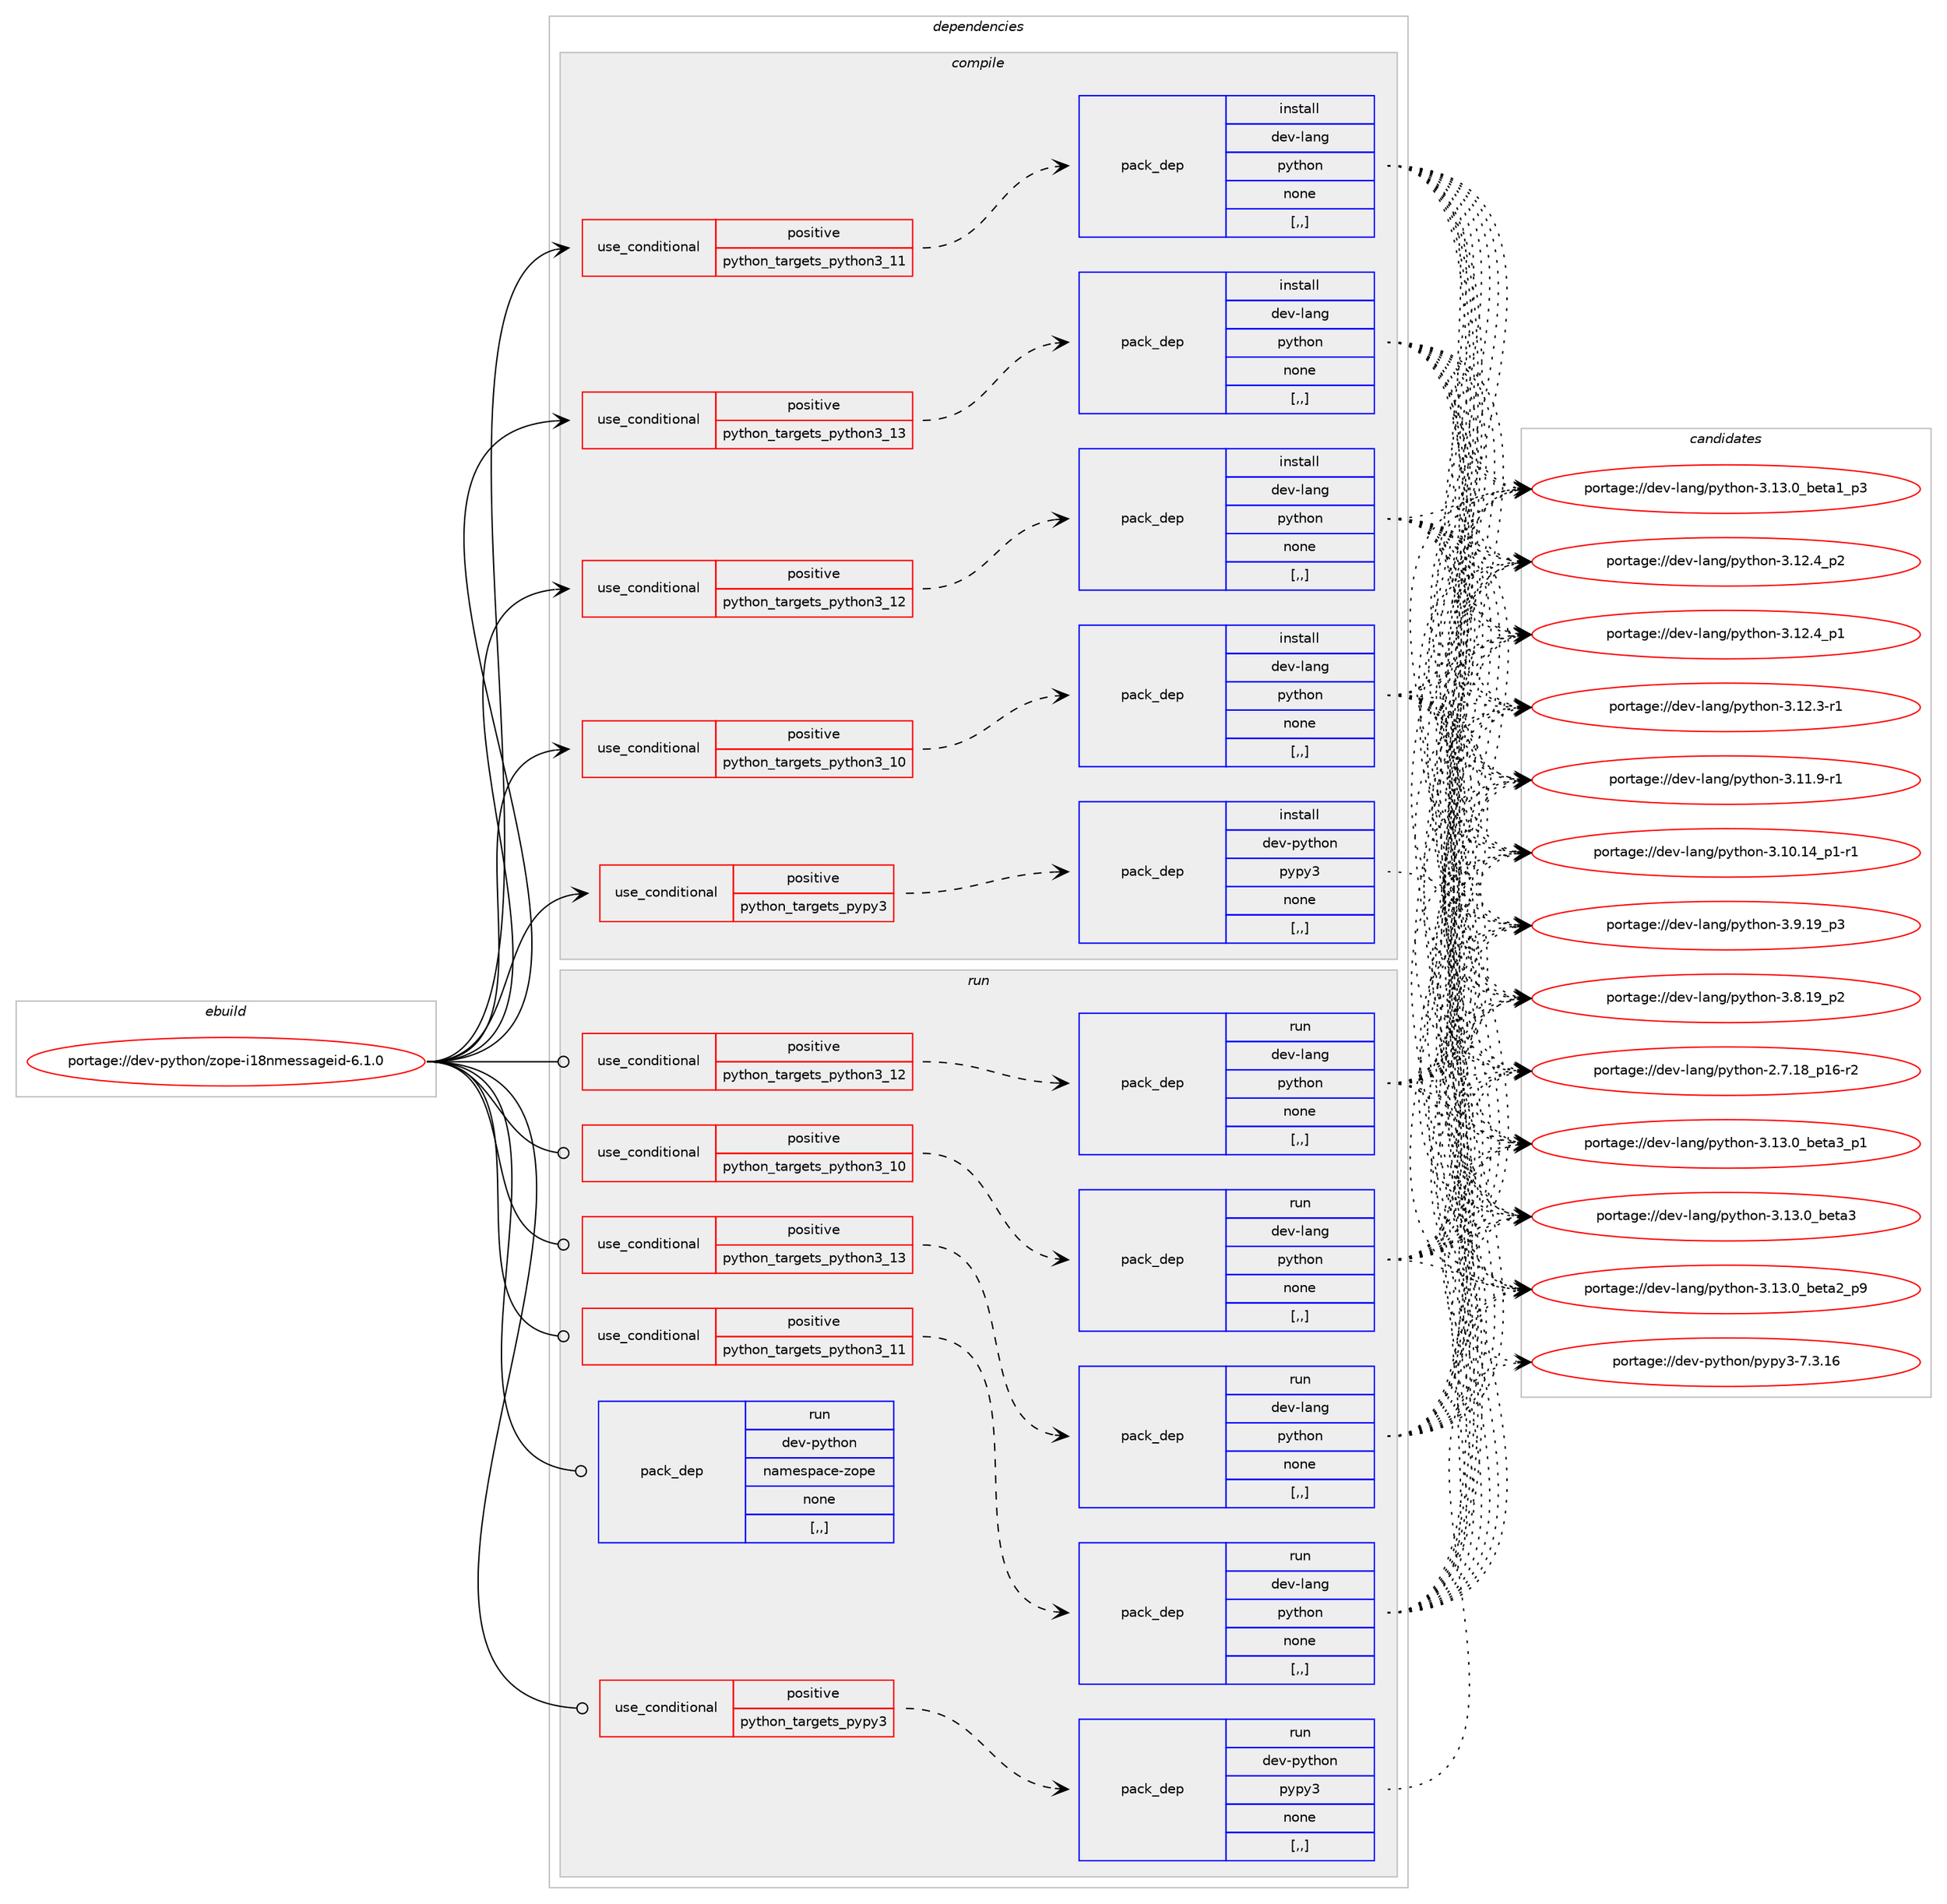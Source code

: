 digraph prolog {

# *************
# Graph options
# *************

newrank=true;
concentrate=true;
compound=true;
graph [rankdir=LR,fontname=Helvetica,fontsize=10,ranksep=1.5];#, ranksep=2.5, nodesep=0.2];
edge  [arrowhead=vee];
node  [fontname=Helvetica,fontsize=10];

# **********
# The ebuild
# **********

subgraph cluster_leftcol {
color=gray;
label=<<i>ebuild</i>>;
id [label="portage://dev-python/zope-i18nmessageid-6.1.0", color=red, width=4, href="../dev-python/zope-i18nmessageid-6.1.0.svg"];
}

# ****************
# The dependencies
# ****************

subgraph cluster_midcol {
color=gray;
label=<<i>dependencies</i>>;
subgraph cluster_compile {
fillcolor="#eeeeee";
style=filled;
label=<<i>compile</i>>;
subgraph cond41324 {
dependency167634 [label=<<TABLE BORDER="0" CELLBORDER="1" CELLSPACING="0" CELLPADDING="4"><TR><TD ROWSPAN="3" CELLPADDING="10">use_conditional</TD></TR><TR><TD>positive</TD></TR><TR><TD>python_targets_pypy3</TD></TR></TABLE>>, shape=none, color=red];
subgraph pack125037 {
dependency167635 [label=<<TABLE BORDER="0" CELLBORDER="1" CELLSPACING="0" CELLPADDING="4" WIDTH="220"><TR><TD ROWSPAN="6" CELLPADDING="30">pack_dep</TD></TR><TR><TD WIDTH="110">install</TD></TR><TR><TD>dev-python</TD></TR><TR><TD>pypy3</TD></TR><TR><TD>none</TD></TR><TR><TD>[,,]</TD></TR></TABLE>>, shape=none, color=blue];
}
dependency167634:e -> dependency167635:w [weight=20,style="dashed",arrowhead="vee"];
}
id:e -> dependency167634:w [weight=20,style="solid",arrowhead="vee"];
subgraph cond41325 {
dependency167636 [label=<<TABLE BORDER="0" CELLBORDER="1" CELLSPACING="0" CELLPADDING="4"><TR><TD ROWSPAN="3" CELLPADDING="10">use_conditional</TD></TR><TR><TD>positive</TD></TR><TR><TD>python_targets_python3_10</TD></TR></TABLE>>, shape=none, color=red];
subgraph pack125038 {
dependency167637 [label=<<TABLE BORDER="0" CELLBORDER="1" CELLSPACING="0" CELLPADDING="4" WIDTH="220"><TR><TD ROWSPAN="6" CELLPADDING="30">pack_dep</TD></TR><TR><TD WIDTH="110">install</TD></TR><TR><TD>dev-lang</TD></TR><TR><TD>python</TD></TR><TR><TD>none</TD></TR><TR><TD>[,,]</TD></TR></TABLE>>, shape=none, color=blue];
}
dependency167636:e -> dependency167637:w [weight=20,style="dashed",arrowhead="vee"];
}
id:e -> dependency167636:w [weight=20,style="solid",arrowhead="vee"];
subgraph cond41326 {
dependency167638 [label=<<TABLE BORDER="0" CELLBORDER="1" CELLSPACING="0" CELLPADDING="4"><TR><TD ROWSPAN="3" CELLPADDING="10">use_conditional</TD></TR><TR><TD>positive</TD></TR><TR><TD>python_targets_python3_11</TD></TR></TABLE>>, shape=none, color=red];
subgraph pack125039 {
dependency167639 [label=<<TABLE BORDER="0" CELLBORDER="1" CELLSPACING="0" CELLPADDING="4" WIDTH="220"><TR><TD ROWSPAN="6" CELLPADDING="30">pack_dep</TD></TR><TR><TD WIDTH="110">install</TD></TR><TR><TD>dev-lang</TD></TR><TR><TD>python</TD></TR><TR><TD>none</TD></TR><TR><TD>[,,]</TD></TR></TABLE>>, shape=none, color=blue];
}
dependency167638:e -> dependency167639:w [weight=20,style="dashed",arrowhead="vee"];
}
id:e -> dependency167638:w [weight=20,style="solid",arrowhead="vee"];
subgraph cond41327 {
dependency167640 [label=<<TABLE BORDER="0" CELLBORDER="1" CELLSPACING="0" CELLPADDING="4"><TR><TD ROWSPAN="3" CELLPADDING="10">use_conditional</TD></TR><TR><TD>positive</TD></TR><TR><TD>python_targets_python3_12</TD></TR></TABLE>>, shape=none, color=red];
subgraph pack125040 {
dependency167641 [label=<<TABLE BORDER="0" CELLBORDER="1" CELLSPACING="0" CELLPADDING="4" WIDTH="220"><TR><TD ROWSPAN="6" CELLPADDING="30">pack_dep</TD></TR><TR><TD WIDTH="110">install</TD></TR><TR><TD>dev-lang</TD></TR><TR><TD>python</TD></TR><TR><TD>none</TD></TR><TR><TD>[,,]</TD></TR></TABLE>>, shape=none, color=blue];
}
dependency167640:e -> dependency167641:w [weight=20,style="dashed",arrowhead="vee"];
}
id:e -> dependency167640:w [weight=20,style="solid",arrowhead="vee"];
subgraph cond41328 {
dependency167642 [label=<<TABLE BORDER="0" CELLBORDER="1" CELLSPACING="0" CELLPADDING="4"><TR><TD ROWSPAN="3" CELLPADDING="10">use_conditional</TD></TR><TR><TD>positive</TD></TR><TR><TD>python_targets_python3_13</TD></TR></TABLE>>, shape=none, color=red];
subgraph pack125041 {
dependency167643 [label=<<TABLE BORDER="0" CELLBORDER="1" CELLSPACING="0" CELLPADDING="4" WIDTH="220"><TR><TD ROWSPAN="6" CELLPADDING="30">pack_dep</TD></TR><TR><TD WIDTH="110">install</TD></TR><TR><TD>dev-lang</TD></TR><TR><TD>python</TD></TR><TR><TD>none</TD></TR><TR><TD>[,,]</TD></TR></TABLE>>, shape=none, color=blue];
}
dependency167642:e -> dependency167643:w [weight=20,style="dashed",arrowhead="vee"];
}
id:e -> dependency167642:w [weight=20,style="solid",arrowhead="vee"];
}
subgraph cluster_compileandrun {
fillcolor="#eeeeee";
style=filled;
label=<<i>compile and run</i>>;
}
subgraph cluster_run {
fillcolor="#eeeeee";
style=filled;
label=<<i>run</i>>;
subgraph cond41329 {
dependency167644 [label=<<TABLE BORDER="0" CELLBORDER="1" CELLSPACING="0" CELLPADDING="4"><TR><TD ROWSPAN="3" CELLPADDING="10">use_conditional</TD></TR><TR><TD>positive</TD></TR><TR><TD>python_targets_pypy3</TD></TR></TABLE>>, shape=none, color=red];
subgraph pack125042 {
dependency167645 [label=<<TABLE BORDER="0" CELLBORDER="1" CELLSPACING="0" CELLPADDING="4" WIDTH="220"><TR><TD ROWSPAN="6" CELLPADDING="30">pack_dep</TD></TR><TR><TD WIDTH="110">run</TD></TR><TR><TD>dev-python</TD></TR><TR><TD>pypy3</TD></TR><TR><TD>none</TD></TR><TR><TD>[,,]</TD></TR></TABLE>>, shape=none, color=blue];
}
dependency167644:e -> dependency167645:w [weight=20,style="dashed",arrowhead="vee"];
}
id:e -> dependency167644:w [weight=20,style="solid",arrowhead="odot"];
subgraph cond41330 {
dependency167646 [label=<<TABLE BORDER="0" CELLBORDER="1" CELLSPACING="0" CELLPADDING="4"><TR><TD ROWSPAN="3" CELLPADDING="10">use_conditional</TD></TR><TR><TD>positive</TD></TR><TR><TD>python_targets_python3_10</TD></TR></TABLE>>, shape=none, color=red];
subgraph pack125043 {
dependency167647 [label=<<TABLE BORDER="0" CELLBORDER="1" CELLSPACING="0" CELLPADDING="4" WIDTH="220"><TR><TD ROWSPAN="6" CELLPADDING="30">pack_dep</TD></TR><TR><TD WIDTH="110">run</TD></TR><TR><TD>dev-lang</TD></TR><TR><TD>python</TD></TR><TR><TD>none</TD></TR><TR><TD>[,,]</TD></TR></TABLE>>, shape=none, color=blue];
}
dependency167646:e -> dependency167647:w [weight=20,style="dashed",arrowhead="vee"];
}
id:e -> dependency167646:w [weight=20,style="solid",arrowhead="odot"];
subgraph cond41331 {
dependency167648 [label=<<TABLE BORDER="0" CELLBORDER="1" CELLSPACING="0" CELLPADDING="4"><TR><TD ROWSPAN="3" CELLPADDING="10">use_conditional</TD></TR><TR><TD>positive</TD></TR><TR><TD>python_targets_python3_11</TD></TR></TABLE>>, shape=none, color=red];
subgraph pack125044 {
dependency167649 [label=<<TABLE BORDER="0" CELLBORDER="1" CELLSPACING="0" CELLPADDING="4" WIDTH="220"><TR><TD ROWSPAN="6" CELLPADDING="30">pack_dep</TD></TR><TR><TD WIDTH="110">run</TD></TR><TR><TD>dev-lang</TD></TR><TR><TD>python</TD></TR><TR><TD>none</TD></TR><TR><TD>[,,]</TD></TR></TABLE>>, shape=none, color=blue];
}
dependency167648:e -> dependency167649:w [weight=20,style="dashed",arrowhead="vee"];
}
id:e -> dependency167648:w [weight=20,style="solid",arrowhead="odot"];
subgraph cond41332 {
dependency167650 [label=<<TABLE BORDER="0" CELLBORDER="1" CELLSPACING="0" CELLPADDING="4"><TR><TD ROWSPAN="3" CELLPADDING="10">use_conditional</TD></TR><TR><TD>positive</TD></TR><TR><TD>python_targets_python3_12</TD></TR></TABLE>>, shape=none, color=red];
subgraph pack125045 {
dependency167651 [label=<<TABLE BORDER="0" CELLBORDER="1" CELLSPACING="0" CELLPADDING="4" WIDTH="220"><TR><TD ROWSPAN="6" CELLPADDING="30">pack_dep</TD></TR><TR><TD WIDTH="110">run</TD></TR><TR><TD>dev-lang</TD></TR><TR><TD>python</TD></TR><TR><TD>none</TD></TR><TR><TD>[,,]</TD></TR></TABLE>>, shape=none, color=blue];
}
dependency167650:e -> dependency167651:w [weight=20,style="dashed",arrowhead="vee"];
}
id:e -> dependency167650:w [weight=20,style="solid",arrowhead="odot"];
subgraph cond41333 {
dependency167652 [label=<<TABLE BORDER="0" CELLBORDER="1" CELLSPACING="0" CELLPADDING="4"><TR><TD ROWSPAN="3" CELLPADDING="10">use_conditional</TD></TR><TR><TD>positive</TD></TR><TR><TD>python_targets_python3_13</TD></TR></TABLE>>, shape=none, color=red];
subgraph pack125046 {
dependency167653 [label=<<TABLE BORDER="0" CELLBORDER="1" CELLSPACING="0" CELLPADDING="4" WIDTH="220"><TR><TD ROWSPAN="6" CELLPADDING="30">pack_dep</TD></TR><TR><TD WIDTH="110">run</TD></TR><TR><TD>dev-lang</TD></TR><TR><TD>python</TD></TR><TR><TD>none</TD></TR><TR><TD>[,,]</TD></TR></TABLE>>, shape=none, color=blue];
}
dependency167652:e -> dependency167653:w [weight=20,style="dashed",arrowhead="vee"];
}
id:e -> dependency167652:w [weight=20,style="solid",arrowhead="odot"];
subgraph pack125047 {
dependency167654 [label=<<TABLE BORDER="0" CELLBORDER="1" CELLSPACING="0" CELLPADDING="4" WIDTH="220"><TR><TD ROWSPAN="6" CELLPADDING="30">pack_dep</TD></TR><TR><TD WIDTH="110">run</TD></TR><TR><TD>dev-python</TD></TR><TR><TD>namespace-zope</TD></TR><TR><TD>none</TD></TR><TR><TD>[,,]</TD></TR></TABLE>>, shape=none, color=blue];
}
id:e -> dependency167654:w [weight=20,style="solid",arrowhead="odot"];
}
}

# **************
# The candidates
# **************

subgraph cluster_choices {
rank=same;
color=gray;
label=<<i>candidates</i>>;

subgraph choice125037 {
color=black;
nodesep=1;
choice10010111845112121116104111110471121211121215145554651464954 [label="portage://dev-python/pypy3-7.3.16", color=red, width=4,href="../dev-python/pypy3-7.3.16.svg"];
dependency167635:e -> choice10010111845112121116104111110471121211121215145554651464954:w [style=dotted,weight="100"];
}
subgraph choice125038 {
color=black;
nodesep=1;
choice10010111845108971101034711212111610411111045514649514648959810111697519511249 [label="portage://dev-lang/python-3.13.0_beta3_p1", color=red, width=4,href="../dev-lang/python-3.13.0_beta3_p1.svg"];
choice1001011184510897110103471121211161041111104551464951464895981011169751 [label="portage://dev-lang/python-3.13.0_beta3", color=red, width=4,href="../dev-lang/python-3.13.0_beta3.svg"];
choice10010111845108971101034711212111610411111045514649514648959810111697509511257 [label="portage://dev-lang/python-3.13.0_beta2_p9", color=red, width=4,href="../dev-lang/python-3.13.0_beta2_p9.svg"];
choice10010111845108971101034711212111610411111045514649514648959810111697499511251 [label="portage://dev-lang/python-3.13.0_beta1_p3", color=red, width=4,href="../dev-lang/python-3.13.0_beta1_p3.svg"];
choice100101118451089711010347112121116104111110455146495046529511250 [label="portage://dev-lang/python-3.12.4_p2", color=red, width=4,href="../dev-lang/python-3.12.4_p2.svg"];
choice100101118451089711010347112121116104111110455146495046529511249 [label="portage://dev-lang/python-3.12.4_p1", color=red, width=4,href="../dev-lang/python-3.12.4_p1.svg"];
choice100101118451089711010347112121116104111110455146495046514511449 [label="portage://dev-lang/python-3.12.3-r1", color=red, width=4,href="../dev-lang/python-3.12.3-r1.svg"];
choice100101118451089711010347112121116104111110455146494946574511449 [label="portage://dev-lang/python-3.11.9-r1", color=red, width=4,href="../dev-lang/python-3.11.9-r1.svg"];
choice100101118451089711010347112121116104111110455146494846495295112494511449 [label="portage://dev-lang/python-3.10.14_p1-r1", color=red, width=4,href="../dev-lang/python-3.10.14_p1-r1.svg"];
choice100101118451089711010347112121116104111110455146574649579511251 [label="portage://dev-lang/python-3.9.19_p3", color=red, width=4,href="../dev-lang/python-3.9.19_p3.svg"];
choice100101118451089711010347112121116104111110455146564649579511250 [label="portage://dev-lang/python-3.8.19_p2", color=red, width=4,href="../dev-lang/python-3.8.19_p2.svg"];
choice100101118451089711010347112121116104111110455046554649569511249544511450 [label="portage://dev-lang/python-2.7.18_p16-r2", color=red, width=4,href="../dev-lang/python-2.7.18_p16-r2.svg"];
dependency167637:e -> choice10010111845108971101034711212111610411111045514649514648959810111697519511249:w [style=dotted,weight="100"];
dependency167637:e -> choice1001011184510897110103471121211161041111104551464951464895981011169751:w [style=dotted,weight="100"];
dependency167637:e -> choice10010111845108971101034711212111610411111045514649514648959810111697509511257:w [style=dotted,weight="100"];
dependency167637:e -> choice10010111845108971101034711212111610411111045514649514648959810111697499511251:w [style=dotted,weight="100"];
dependency167637:e -> choice100101118451089711010347112121116104111110455146495046529511250:w [style=dotted,weight="100"];
dependency167637:e -> choice100101118451089711010347112121116104111110455146495046529511249:w [style=dotted,weight="100"];
dependency167637:e -> choice100101118451089711010347112121116104111110455146495046514511449:w [style=dotted,weight="100"];
dependency167637:e -> choice100101118451089711010347112121116104111110455146494946574511449:w [style=dotted,weight="100"];
dependency167637:e -> choice100101118451089711010347112121116104111110455146494846495295112494511449:w [style=dotted,weight="100"];
dependency167637:e -> choice100101118451089711010347112121116104111110455146574649579511251:w [style=dotted,weight="100"];
dependency167637:e -> choice100101118451089711010347112121116104111110455146564649579511250:w [style=dotted,weight="100"];
dependency167637:e -> choice100101118451089711010347112121116104111110455046554649569511249544511450:w [style=dotted,weight="100"];
}
subgraph choice125039 {
color=black;
nodesep=1;
choice10010111845108971101034711212111610411111045514649514648959810111697519511249 [label="portage://dev-lang/python-3.13.0_beta3_p1", color=red, width=4,href="../dev-lang/python-3.13.0_beta3_p1.svg"];
choice1001011184510897110103471121211161041111104551464951464895981011169751 [label="portage://dev-lang/python-3.13.0_beta3", color=red, width=4,href="../dev-lang/python-3.13.0_beta3.svg"];
choice10010111845108971101034711212111610411111045514649514648959810111697509511257 [label="portage://dev-lang/python-3.13.0_beta2_p9", color=red, width=4,href="../dev-lang/python-3.13.0_beta2_p9.svg"];
choice10010111845108971101034711212111610411111045514649514648959810111697499511251 [label="portage://dev-lang/python-3.13.0_beta1_p3", color=red, width=4,href="../dev-lang/python-3.13.0_beta1_p3.svg"];
choice100101118451089711010347112121116104111110455146495046529511250 [label="portage://dev-lang/python-3.12.4_p2", color=red, width=4,href="../dev-lang/python-3.12.4_p2.svg"];
choice100101118451089711010347112121116104111110455146495046529511249 [label="portage://dev-lang/python-3.12.4_p1", color=red, width=4,href="../dev-lang/python-3.12.4_p1.svg"];
choice100101118451089711010347112121116104111110455146495046514511449 [label="portage://dev-lang/python-3.12.3-r1", color=red, width=4,href="../dev-lang/python-3.12.3-r1.svg"];
choice100101118451089711010347112121116104111110455146494946574511449 [label="portage://dev-lang/python-3.11.9-r1", color=red, width=4,href="../dev-lang/python-3.11.9-r1.svg"];
choice100101118451089711010347112121116104111110455146494846495295112494511449 [label="portage://dev-lang/python-3.10.14_p1-r1", color=red, width=4,href="../dev-lang/python-3.10.14_p1-r1.svg"];
choice100101118451089711010347112121116104111110455146574649579511251 [label="portage://dev-lang/python-3.9.19_p3", color=red, width=4,href="../dev-lang/python-3.9.19_p3.svg"];
choice100101118451089711010347112121116104111110455146564649579511250 [label="portage://dev-lang/python-3.8.19_p2", color=red, width=4,href="../dev-lang/python-3.8.19_p2.svg"];
choice100101118451089711010347112121116104111110455046554649569511249544511450 [label="portage://dev-lang/python-2.7.18_p16-r2", color=red, width=4,href="../dev-lang/python-2.7.18_p16-r2.svg"];
dependency167639:e -> choice10010111845108971101034711212111610411111045514649514648959810111697519511249:w [style=dotted,weight="100"];
dependency167639:e -> choice1001011184510897110103471121211161041111104551464951464895981011169751:w [style=dotted,weight="100"];
dependency167639:e -> choice10010111845108971101034711212111610411111045514649514648959810111697509511257:w [style=dotted,weight="100"];
dependency167639:e -> choice10010111845108971101034711212111610411111045514649514648959810111697499511251:w [style=dotted,weight="100"];
dependency167639:e -> choice100101118451089711010347112121116104111110455146495046529511250:w [style=dotted,weight="100"];
dependency167639:e -> choice100101118451089711010347112121116104111110455146495046529511249:w [style=dotted,weight="100"];
dependency167639:e -> choice100101118451089711010347112121116104111110455146495046514511449:w [style=dotted,weight="100"];
dependency167639:e -> choice100101118451089711010347112121116104111110455146494946574511449:w [style=dotted,weight="100"];
dependency167639:e -> choice100101118451089711010347112121116104111110455146494846495295112494511449:w [style=dotted,weight="100"];
dependency167639:e -> choice100101118451089711010347112121116104111110455146574649579511251:w [style=dotted,weight="100"];
dependency167639:e -> choice100101118451089711010347112121116104111110455146564649579511250:w [style=dotted,weight="100"];
dependency167639:e -> choice100101118451089711010347112121116104111110455046554649569511249544511450:w [style=dotted,weight="100"];
}
subgraph choice125040 {
color=black;
nodesep=1;
choice10010111845108971101034711212111610411111045514649514648959810111697519511249 [label="portage://dev-lang/python-3.13.0_beta3_p1", color=red, width=4,href="../dev-lang/python-3.13.0_beta3_p1.svg"];
choice1001011184510897110103471121211161041111104551464951464895981011169751 [label="portage://dev-lang/python-3.13.0_beta3", color=red, width=4,href="../dev-lang/python-3.13.0_beta3.svg"];
choice10010111845108971101034711212111610411111045514649514648959810111697509511257 [label="portage://dev-lang/python-3.13.0_beta2_p9", color=red, width=4,href="../dev-lang/python-3.13.0_beta2_p9.svg"];
choice10010111845108971101034711212111610411111045514649514648959810111697499511251 [label="portage://dev-lang/python-3.13.0_beta1_p3", color=red, width=4,href="../dev-lang/python-3.13.0_beta1_p3.svg"];
choice100101118451089711010347112121116104111110455146495046529511250 [label="portage://dev-lang/python-3.12.4_p2", color=red, width=4,href="../dev-lang/python-3.12.4_p2.svg"];
choice100101118451089711010347112121116104111110455146495046529511249 [label="portage://dev-lang/python-3.12.4_p1", color=red, width=4,href="../dev-lang/python-3.12.4_p1.svg"];
choice100101118451089711010347112121116104111110455146495046514511449 [label="portage://dev-lang/python-3.12.3-r1", color=red, width=4,href="../dev-lang/python-3.12.3-r1.svg"];
choice100101118451089711010347112121116104111110455146494946574511449 [label="portage://dev-lang/python-3.11.9-r1", color=red, width=4,href="../dev-lang/python-3.11.9-r1.svg"];
choice100101118451089711010347112121116104111110455146494846495295112494511449 [label="portage://dev-lang/python-3.10.14_p1-r1", color=red, width=4,href="../dev-lang/python-3.10.14_p1-r1.svg"];
choice100101118451089711010347112121116104111110455146574649579511251 [label="portage://dev-lang/python-3.9.19_p3", color=red, width=4,href="../dev-lang/python-3.9.19_p3.svg"];
choice100101118451089711010347112121116104111110455146564649579511250 [label="portage://dev-lang/python-3.8.19_p2", color=red, width=4,href="../dev-lang/python-3.8.19_p2.svg"];
choice100101118451089711010347112121116104111110455046554649569511249544511450 [label="portage://dev-lang/python-2.7.18_p16-r2", color=red, width=4,href="../dev-lang/python-2.7.18_p16-r2.svg"];
dependency167641:e -> choice10010111845108971101034711212111610411111045514649514648959810111697519511249:w [style=dotted,weight="100"];
dependency167641:e -> choice1001011184510897110103471121211161041111104551464951464895981011169751:w [style=dotted,weight="100"];
dependency167641:e -> choice10010111845108971101034711212111610411111045514649514648959810111697509511257:w [style=dotted,weight="100"];
dependency167641:e -> choice10010111845108971101034711212111610411111045514649514648959810111697499511251:w [style=dotted,weight="100"];
dependency167641:e -> choice100101118451089711010347112121116104111110455146495046529511250:w [style=dotted,weight="100"];
dependency167641:e -> choice100101118451089711010347112121116104111110455146495046529511249:w [style=dotted,weight="100"];
dependency167641:e -> choice100101118451089711010347112121116104111110455146495046514511449:w [style=dotted,weight="100"];
dependency167641:e -> choice100101118451089711010347112121116104111110455146494946574511449:w [style=dotted,weight="100"];
dependency167641:e -> choice100101118451089711010347112121116104111110455146494846495295112494511449:w [style=dotted,weight="100"];
dependency167641:e -> choice100101118451089711010347112121116104111110455146574649579511251:w [style=dotted,weight="100"];
dependency167641:e -> choice100101118451089711010347112121116104111110455146564649579511250:w [style=dotted,weight="100"];
dependency167641:e -> choice100101118451089711010347112121116104111110455046554649569511249544511450:w [style=dotted,weight="100"];
}
subgraph choice125041 {
color=black;
nodesep=1;
choice10010111845108971101034711212111610411111045514649514648959810111697519511249 [label="portage://dev-lang/python-3.13.0_beta3_p1", color=red, width=4,href="../dev-lang/python-3.13.0_beta3_p1.svg"];
choice1001011184510897110103471121211161041111104551464951464895981011169751 [label="portage://dev-lang/python-3.13.0_beta3", color=red, width=4,href="../dev-lang/python-3.13.0_beta3.svg"];
choice10010111845108971101034711212111610411111045514649514648959810111697509511257 [label="portage://dev-lang/python-3.13.0_beta2_p9", color=red, width=4,href="../dev-lang/python-3.13.0_beta2_p9.svg"];
choice10010111845108971101034711212111610411111045514649514648959810111697499511251 [label="portage://dev-lang/python-3.13.0_beta1_p3", color=red, width=4,href="../dev-lang/python-3.13.0_beta1_p3.svg"];
choice100101118451089711010347112121116104111110455146495046529511250 [label="portage://dev-lang/python-3.12.4_p2", color=red, width=4,href="../dev-lang/python-3.12.4_p2.svg"];
choice100101118451089711010347112121116104111110455146495046529511249 [label="portage://dev-lang/python-3.12.4_p1", color=red, width=4,href="../dev-lang/python-3.12.4_p1.svg"];
choice100101118451089711010347112121116104111110455146495046514511449 [label="portage://dev-lang/python-3.12.3-r1", color=red, width=4,href="../dev-lang/python-3.12.3-r1.svg"];
choice100101118451089711010347112121116104111110455146494946574511449 [label="portage://dev-lang/python-3.11.9-r1", color=red, width=4,href="../dev-lang/python-3.11.9-r1.svg"];
choice100101118451089711010347112121116104111110455146494846495295112494511449 [label="portage://dev-lang/python-3.10.14_p1-r1", color=red, width=4,href="../dev-lang/python-3.10.14_p1-r1.svg"];
choice100101118451089711010347112121116104111110455146574649579511251 [label="portage://dev-lang/python-3.9.19_p3", color=red, width=4,href="../dev-lang/python-3.9.19_p3.svg"];
choice100101118451089711010347112121116104111110455146564649579511250 [label="portage://dev-lang/python-3.8.19_p2", color=red, width=4,href="../dev-lang/python-3.8.19_p2.svg"];
choice100101118451089711010347112121116104111110455046554649569511249544511450 [label="portage://dev-lang/python-2.7.18_p16-r2", color=red, width=4,href="../dev-lang/python-2.7.18_p16-r2.svg"];
dependency167643:e -> choice10010111845108971101034711212111610411111045514649514648959810111697519511249:w [style=dotted,weight="100"];
dependency167643:e -> choice1001011184510897110103471121211161041111104551464951464895981011169751:w [style=dotted,weight="100"];
dependency167643:e -> choice10010111845108971101034711212111610411111045514649514648959810111697509511257:w [style=dotted,weight="100"];
dependency167643:e -> choice10010111845108971101034711212111610411111045514649514648959810111697499511251:w [style=dotted,weight="100"];
dependency167643:e -> choice100101118451089711010347112121116104111110455146495046529511250:w [style=dotted,weight="100"];
dependency167643:e -> choice100101118451089711010347112121116104111110455146495046529511249:w [style=dotted,weight="100"];
dependency167643:e -> choice100101118451089711010347112121116104111110455146495046514511449:w [style=dotted,weight="100"];
dependency167643:e -> choice100101118451089711010347112121116104111110455146494946574511449:w [style=dotted,weight="100"];
dependency167643:e -> choice100101118451089711010347112121116104111110455146494846495295112494511449:w [style=dotted,weight="100"];
dependency167643:e -> choice100101118451089711010347112121116104111110455146574649579511251:w [style=dotted,weight="100"];
dependency167643:e -> choice100101118451089711010347112121116104111110455146564649579511250:w [style=dotted,weight="100"];
dependency167643:e -> choice100101118451089711010347112121116104111110455046554649569511249544511450:w [style=dotted,weight="100"];
}
subgraph choice125042 {
color=black;
nodesep=1;
choice10010111845112121116104111110471121211121215145554651464954 [label="portage://dev-python/pypy3-7.3.16", color=red, width=4,href="../dev-python/pypy3-7.3.16.svg"];
dependency167645:e -> choice10010111845112121116104111110471121211121215145554651464954:w [style=dotted,weight="100"];
}
subgraph choice125043 {
color=black;
nodesep=1;
choice10010111845108971101034711212111610411111045514649514648959810111697519511249 [label="portage://dev-lang/python-3.13.0_beta3_p1", color=red, width=4,href="../dev-lang/python-3.13.0_beta3_p1.svg"];
choice1001011184510897110103471121211161041111104551464951464895981011169751 [label="portage://dev-lang/python-3.13.0_beta3", color=red, width=4,href="../dev-lang/python-3.13.0_beta3.svg"];
choice10010111845108971101034711212111610411111045514649514648959810111697509511257 [label="portage://dev-lang/python-3.13.0_beta2_p9", color=red, width=4,href="../dev-lang/python-3.13.0_beta2_p9.svg"];
choice10010111845108971101034711212111610411111045514649514648959810111697499511251 [label="portage://dev-lang/python-3.13.0_beta1_p3", color=red, width=4,href="../dev-lang/python-3.13.0_beta1_p3.svg"];
choice100101118451089711010347112121116104111110455146495046529511250 [label="portage://dev-lang/python-3.12.4_p2", color=red, width=4,href="../dev-lang/python-3.12.4_p2.svg"];
choice100101118451089711010347112121116104111110455146495046529511249 [label="portage://dev-lang/python-3.12.4_p1", color=red, width=4,href="../dev-lang/python-3.12.4_p1.svg"];
choice100101118451089711010347112121116104111110455146495046514511449 [label="portage://dev-lang/python-3.12.3-r1", color=red, width=4,href="../dev-lang/python-3.12.3-r1.svg"];
choice100101118451089711010347112121116104111110455146494946574511449 [label="portage://dev-lang/python-3.11.9-r1", color=red, width=4,href="../dev-lang/python-3.11.9-r1.svg"];
choice100101118451089711010347112121116104111110455146494846495295112494511449 [label="portage://dev-lang/python-3.10.14_p1-r1", color=red, width=4,href="../dev-lang/python-3.10.14_p1-r1.svg"];
choice100101118451089711010347112121116104111110455146574649579511251 [label="portage://dev-lang/python-3.9.19_p3", color=red, width=4,href="../dev-lang/python-3.9.19_p3.svg"];
choice100101118451089711010347112121116104111110455146564649579511250 [label="portage://dev-lang/python-3.8.19_p2", color=red, width=4,href="../dev-lang/python-3.8.19_p2.svg"];
choice100101118451089711010347112121116104111110455046554649569511249544511450 [label="portage://dev-lang/python-2.7.18_p16-r2", color=red, width=4,href="../dev-lang/python-2.7.18_p16-r2.svg"];
dependency167647:e -> choice10010111845108971101034711212111610411111045514649514648959810111697519511249:w [style=dotted,weight="100"];
dependency167647:e -> choice1001011184510897110103471121211161041111104551464951464895981011169751:w [style=dotted,weight="100"];
dependency167647:e -> choice10010111845108971101034711212111610411111045514649514648959810111697509511257:w [style=dotted,weight="100"];
dependency167647:e -> choice10010111845108971101034711212111610411111045514649514648959810111697499511251:w [style=dotted,weight="100"];
dependency167647:e -> choice100101118451089711010347112121116104111110455146495046529511250:w [style=dotted,weight="100"];
dependency167647:e -> choice100101118451089711010347112121116104111110455146495046529511249:w [style=dotted,weight="100"];
dependency167647:e -> choice100101118451089711010347112121116104111110455146495046514511449:w [style=dotted,weight="100"];
dependency167647:e -> choice100101118451089711010347112121116104111110455146494946574511449:w [style=dotted,weight="100"];
dependency167647:e -> choice100101118451089711010347112121116104111110455146494846495295112494511449:w [style=dotted,weight="100"];
dependency167647:e -> choice100101118451089711010347112121116104111110455146574649579511251:w [style=dotted,weight="100"];
dependency167647:e -> choice100101118451089711010347112121116104111110455146564649579511250:w [style=dotted,weight="100"];
dependency167647:e -> choice100101118451089711010347112121116104111110455046554649569511249544511450:w [style=dotted,weight="100"];
}
subgraph choice125044 {
color=black;
nodesep=1;
choice10010111845108971101034711212111610411111045514649514648959810111697519511249 [label="portage://dev-lang/python-3.13.0_beta3_p1", color=red, width=4,href="../dev-lang/python-3.13.0_beta3_p1.svg"];
choice1001011184510897110103471121211161041111104551464951464895981011169751 [label="portage://dev-lang/python-3.13.0_beta3", color=red, width=4,href="../dev-lang/python-3.13.0_beta3.svg"];
choice10010111845108971101034711212111610411111045514649514648959810111697509511257 [label="portage://dev-lang/python-3.13.0_beta2_p9", color=red, width=4,href="../dev-lang/python-3.13.0_beta2_p9.svg"];
choice10010111845108971101034711212111610411111045514649514648959810111697499511251 [label="portage://dev-lang/python-3.13.0_beta1_p3", color=red, width=4,href="../dev-lang/python-3.13.0_beta1_p3.svg"];
choice100101118451089711010347112121116104111110455146495046529511250 [label="portage://dev-lang/python-3.12.4_p2", color=red, width=4,href="../dev-lang/python-3.12.4_p2.svg"];
choice100101118451089711010347112121116104111110455146495046529511249 [label="portage://dev-lang/python-3.12.4_p1", color=red, width=4,href="../dev-lang/python-3.12.4_p1.svg"];
choice100101118451089711010347112121116104111110455146495046514511449 [label="portage://dev-lang/python-3.12.3-r1", color=red, width=4,href="../dev-lang/python-3.12.3-r1.svg"];
choice100101118451089711010347112121116104111110455146494946574511449 [label="portage://dev-lang/python-3.11.9-r1", color=red, width=4,href="../dev-lang/python-3.11.9-r1.svg"];
choice100101118451089711010347112121116104111110455146494846495295112494511449 [label="portage://dev-lang/python-3.10.14_p1-r1", color=red, width=4,href="../dev-lang/python-3.10.14_p1-r1.svg"];
choice100101118451089711010347112121116104111110455146574649579511251 [label="portage://dev-lang/python-3.9.19_p3", color=red, width=4,href="../dev-lang/python-3.9.19_p3.svg"];
choice100101118451089711010347112121116104111110455146564649579511250 [label="portage://dev-lang/python-3.8.19_p2", color=red, width=4,href="../dev-lang/python-3.8.19_p2.svg"];
choice100101118451089711010347112121116104111110455046554649569511249544511450 [label="portage://dev-lang/python-2.7.18_p16-r2", color=red, width=4,href="../dev-lang/python-2.7.18_p16-r2.svg"];
dependency167649:e -> choice10010111845108971101034711212111610411111045514649514648959810111697519511249:w [style=dotted,weight="100"];
dependency167649:e -> choice1001011184510897110103471121211161041111104551464951464895981011169751:w [style=dotted,weight="100"];
dependency167649:e -> choice10010111845108971101034711212111610411111045514649514648959810111697509511257:w [style=dotted,weight="100"];
dependency167649:e -> choice10010111845108971101034711212111610411111045514649514648959810111697499511251:w [style=dotted,weight="100"];
dependency167649:e -> choice100101118451089711010347112121116104111110455146495046529511250:w [style=dotted,weight="100"];
dependency167649:e -> choice100101118451089711010347112121116104111110455146495046529511249:w [style=dotted,weight="100"];
dependency167649:e -> choice100101118451089711010347112121116104111110455146495046514511449:w [style=dotted,weight="100"];
dependency167649:e -> choice100101118451089711010347112121116104111110455146494946574511449:w [style=dotted,weight="100"];
dependency167649:e -> choice100101118451089711010347112121116104111110455146494846495295112494511449:w [style=dotted,weight="100"];
dependency167649:e -> choice100101118451089711010347112121116104111110455146574649579511251:w [style=dotted,weight="100"];
dependency167649:e -> choice100101118451089711010347112121116104111110455146564649579511250:w [style=dotted,weight="100"];
dependency167649:e -> choice100101118451089711010347112121116104111110455046554649569511249544511450:w [style=dotted,weight="100"];
}
subgraph choice125045 {
color=black;
nodesep=1;
choice10010111845108971101034711212111610411111045514649514648959810111697519511249 [label="portage://dev-lang/python-3.13.0_beta3_p1", color=red, width=4,href="../dev-lang/python-3.13.0_beta3_p1.svg"];
choice1001011184510897110103471121211161041111104551464951464895981011169751 [label="portage://dev-lang/python-3.13.0_beta3", color=red, width=4,href="../dev-lang/python-3.13.0_beta3.svg"];
choice10010111845108971101034711212111610411111045514649514648959810111697509511257 [label="portage://dev-lang/python-3.13.0_beta2_p9", color=red, width=4,href="../dev-lang/python-3.13.0_beta2_p9.svg"];
choice10010111845108971101034711212111610411111045514649514648959810111697499511251 [label="portage://dev-lang/python-3.13.0_beta1_p3", color=red, width=4,href="../dev-lang/python-3.13.0_beta1_p3.svg"];
choice100101118451089711010347112121116104111110455146495046529511250 [label="portage://dev-lang/python-3.12.4_p2", color=red, width=4,href="../dev-lang/python-3.12.4_p2.svg"];
choice100101118451089711010347112121116104111110455146495046529511249 [label="portage://dev-lang/python-3.12.4_p1", color=red, width=4,href="../dev-lang/python-3.12.4_p1.svg"];
choice100101118451089711010347112121116104111110455146495046514511449 [label="portage://dev-lang/python-3.12.3-r1", color=red, width=4,href="../dev-lang/python-3.12.3-r1.svg"];
choice100101118451089711010347112121116104111110455146494946574511449 [label="portage://dev-lang/python-3.11.9-r1", color=red, width=4,href="../dev-lang/python-3.11.9-r1.svg"];
choice100101118451089711010347112121116104111110455146494846495295112494511449 [label="portage://dev-lang/python-3.10.14_p1-r1", color=red, width=4,href="../dev-lang/python-3.10.14_p1-r1.svg"];
choice100101118451089711010347112121116104111110455146574649579511251 [label="portage://dev-lang/python-3.9.19_p3", color=red, width=4,href="../dev-lang/python-3.9.19_p3.svg"];
choice100101118451089711010347112121116104111110455146564649579511250 [label="portage://dev-lang/python-3.8.19_p2", color=red, width=4,href="../dev-lang/python-3.8.19_p2.svg"];
choice100101118451089711010347112121116104111110455046554649569511249544511450 [label="portage://dev-lang/python-2.7.18_p16-r2", color=red, width=4,href="../dev-lang/python-2.7.18_p16-r2.svg"];
dependency167651:e -> choice10010111845108971101034711212111610411111045514649514648959810111697519511249:w [style=dotted,weight="100"];
dependency167651:e -> choice1001011184510897110103471121211161041111104551464951464895981011169751:w [style=dotted,weight="100"];
dependency167651:e -> choice10010111845108971101034711212111610411111045514649514648959810111697509511257:w [style=dotted,weight="100"];
dependency167651:e -> choice10010111845108971101034711212111610411111045514649514648959810111697499511251:w [style=dotted,weight="100"];
dependency167651:e -> choice100101118451089711010347112121116104111110455146495046529511250:w [style=dotted,weight="100"];
dependency167651:e -> choice100101118451089711010347112121116104111110455146495046529511249:w [style=dotted,weight="100"];
dependency167651:e -> choice100101118451089711010347112121116104111110455146495046514511449:w [style=dotted,weight="100"];
dependency167651:e -> choice100101118451089711010347112121116104111110455146494946574511449:w [style=dotted,weight="100"];
dependency167651:e -> choice100101118451089711010347112121116104111110455146494846495295112494511449:w [style=dotted,weight="100"];
dependency167651:e -> choice100101118451089711010347112121116104111110455146574649579511251:w [style=dotted,weight="100"];
dependency167651:e -> choice100101118451089711010347112121116104111110455146564649579511250:w [style=dotted,weight="100"];
dependency167651:e -> choice100101118451089711010347112121116104111110455046554649569511249544511450:w [style=dotted,weight="100"];
}
subgraph choice125046 {
color=black;
nodesep=1;
choice10010111845108971101034711212111610411111045514649514648959810111697519511249 [label="portage://dev-lang/python-3.13.0_beta3_p1", color=red, width=4,href="../dev-lang/python-3.13.0_beta3_p1.svg"];
choice1001011184510897110103471121211161041111104551464951464895981011169751 [label="portage://dev-lang/python-3.13.0_beta3", color=red, width=4,href="../dev-lang/python-3.13.0_beta3.svg"];
choice10010111845108971101034711212111610411111045514649514648959810111697509511257 [label="portage://dev-lang/python-3.13.0_beta2_p9", color=red, width=4,href="../dev-lang/python-3.13.0_beta2_p9.svg"];
choice10010111845108971101034711212111610411111045514649514648959810111697499511251 [label="portage://dev-lang/python-3.13.0_beta1_p3", color=red, width=4,href="../dev-lang/python-3.13.0_beta1_p3.svg"];
choice100101118451089711010347112121116104111110455146495046529511250 [label="portage://dev-lang/python-3.12.4_p2", color=red, width=4,href="../dev-lang/python-3.12.4_p2.svg"];
choice100101118451089711010347112121116104111110455146495046529511249 [label="portage://dev-lang/python-3.12.4_p1", color=red, width=4,href="../dev-lang/python-3.12.4_p1.svg"];
choice100101118451089711010347112121116104111110455146495046514511449 [label="portage://dev-lang/python-3.12.3-r1", color=red, width=4,href="../dev-lang/python-3.12.3-r1.svg"];
choice100101118451089711010347112121116104111110455146494946574511449 [label="portage://dev-lang/python-3.11.9-r1", color=red, width=4,href="../dev-lang/python-3.11.9-r1.svg"];
choice100101118451089711010347112121116104111110455146494846495295112494511449 [label="portage://dev-lang/python-3.10.14_p1-r1", color=red, width=4,href="../dev-lang/python-3.10.14_p1-r1.svg"];
choice100101118451089711010347112121116104111110455146574649579511251 [label="portage://dev-lang/python-3.9.19_p3", color=red, width=4,href="../dev-lang/python-3.9.19_p3.svg"];
choice100101118451089711010347112121116104111110455146564649579511250 [label="portage://dev-lang/python-3.8.19_p2", color=red, width=4,href="../dev-lang/python-3.8.19_p2.svg"];
choice100101118451089711010347112121116104111110455046554649569511249544511450 [label="portage://dev-lang/python-2.7.18_p16-r2", color=red, width=4,href="../dev-lang/python-2.7.18_p16-r2.svg"];
dependency167653:e -> choice10010111845108971101034711212111610411111045514649514648959810111697519511249:w [style=dotted,weight="100"];
dependency167653:e -> choice1001011184510897110103471121211161041111104551464951464895981011169751:w [style=dotted,weight="100"];
dependency167653:e -> choice10010111845108971101034711212111610411111045514649514648959810111697509511257:w [style=dotted,weight="100"];
dependency167653:e -> choice10010111845108971101034711212111610411111045514649514648959810111697499511251:w [style=dotted,weight="100"];
dependency167653:e -> choice100101118451089711010347112121116104111110455146495046529511250:w [style=dotted,weight="100"];
dependency167653:e -> choice100101118451089711010347112121116104111110455146495046529511249:w [style=dotted,weight="100"];
dependency167653:e -> choice100101118451089711010347112121116104111110455146495046514511449:w [style=dotted,weight="100"];
dependency167653:e -> choice100101118451089711010347112121116104111110455146494946574511449:w [style=dotted,weight="100"];
dependency167653:e -> choice100101118451089711010347112121116104111110455146494846495295112494511449:w [style=dotted,weight="100"];
dependency167653:e -> choice100101118451089711010347112121116104111110455146574649579511251:w [style=dotted,weight="100"];
dependency167653:e -> choice100101118451089711010347112121116104111110455146564649579511250:w [style=dotted,weight="100"];
dependency167653:e -> choice100101118451089711010347112121116104111110455046554649569511249544511450:w [style=dotted,weight="100"];
}
subgraph choice125047 {
color=black;
nodesep=1;
}
}

}
